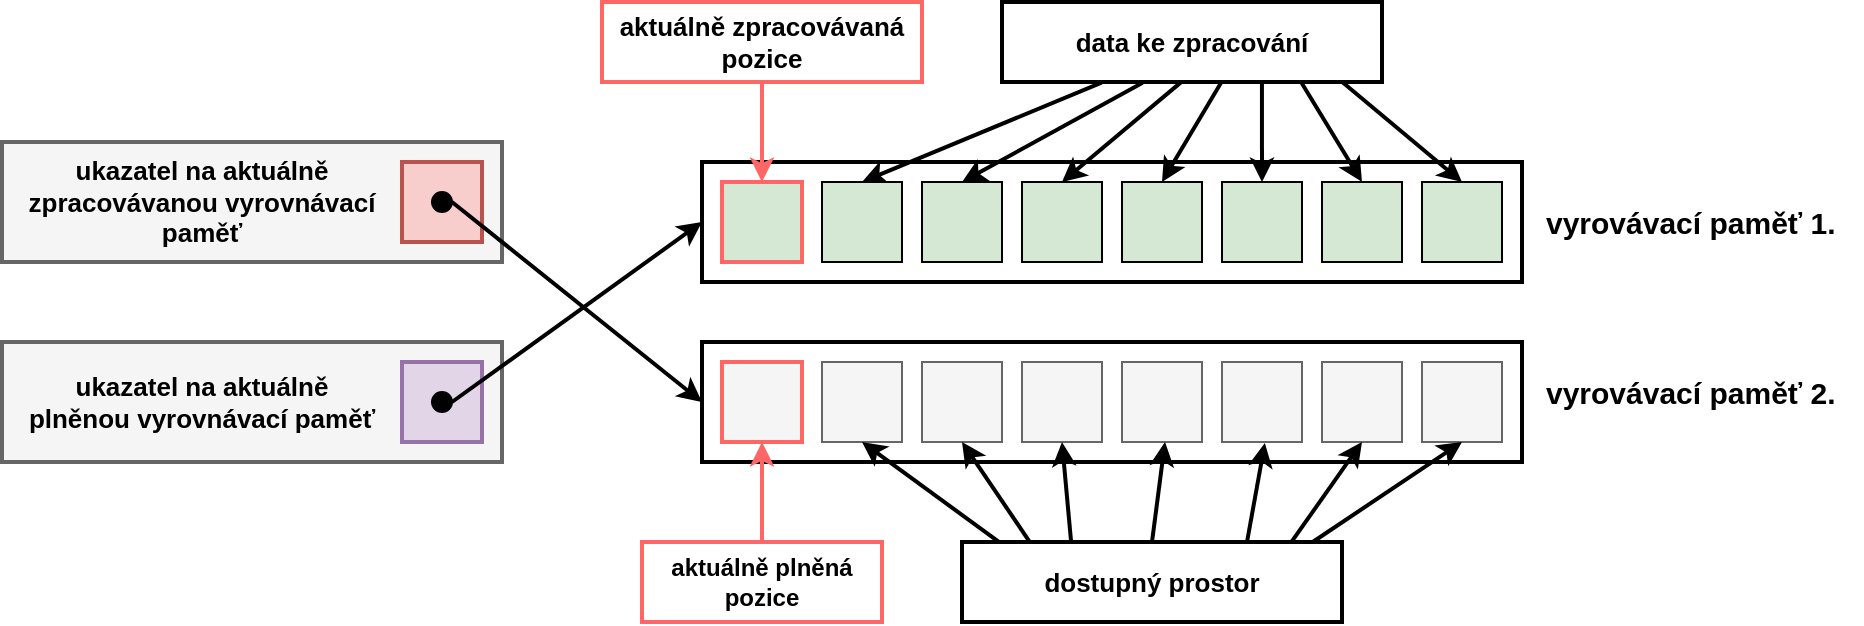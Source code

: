 <mxfile version="26.0.16">
  <diagram name="Page-1" id="JkH_FzBB4lwxhfmTubcu">
    <mxGraphModel dx="1434" dy="836" grid="1" gridSize="10" guides="1" tooltips="1" connect="1" arrows="1" fold="1" page="1" pageScale="1" pageWidth="1169" pageHeight="827" math="0" shadow="0">
      <root>
        <mxCell id="0" />
        <mxCell id="1" parent="0" />
        <mxCell id="BHncRap-kiWOwBSlmbQk-1" value="" style="rounded=0;whiteSpace=wrap;html=1;strokeWidth=2;" vertex="1" parent="1">
          <mxGeometry x="420" y="510" width="410" height="60" as="geometry" />
        </mxCell>
        <mxCell id="BHncRap-kiWOwBSlmbQk-2" value="" style="rounded=0;whiteSpace=wrap;html=1;fillColor=#f5f5f5;strokeColor=#666666;fontColor=#333333;" vertex="1" parent="1">
          <mxGeometry x="630" y="520" width="40" height="40" as="geometry" />
        </mxCell>
        <mxCell id="BHncRap-kiWOwBSlmbQk-3" value="" style="rounded=0;whiteSpace=wrap;html=1;strokeWidth=2;" vertex="1" parent="1">
          <mxGeometry x="420" y="420" width="410" height="60" as="geometry" />
        </mxCell>
        <mxCell id="BHncRap-kiWOwBSlmbQk-4" value="" style="rounded=0;whiteSpace=wrap;html=1;fillColor=#d5e8d4;strokeColor=#000000;" vertex="1" parent="1">
          <mxGeometry x="780" y="430" width="40" height="40" as="geometry" />
        </mxCell>
        <mxCell id="BHncRap-kiWOwBSlmbQk-5" value="" style="rounded=0;whiteSpace=wrap;html=1;fillColor=#d5e8d4;strokeColor=#000000;" vertex="1" parent="1">
          <mxGeometry x="680" y="430" width="40" height="40" as="geometry" />
        </mxCell>
        <mxCell id="BHncRap-kiWOwBSlmbQk-6" value="" style="rounded=0;whiteSpace=wrap;html=1;fillColor=#d5e8d4;strokeColor=#000000;" vertex="1" parent="1">
          <mxGeometry x="730" y="430" width="40" height="40" as="geometry" />
        </mxCell>
        <mxCell id="BHncRap-kiWOwBSlmbQk-7" value="" style="rounded=0;whiteSpace=wrap;html=1;fillColor=#d5e8d4;strokeColor=#000000;" vertex="1" parent="1">
          <mxGeometry x="580" y="430" width="40" height="40" as="geometry" />
        </mxCell>
        <mxCell id="BHncRap-kiWOwBSlmbQk-8" value="" style="rounded=0;whiteSpace=wrap;html=1;fillColor=#d5e8d4;strokeColor=#000000;" vertex="1" parent="1">
          <mxGeometry x="630" y="430" width="40" height="40" as="geometry" />
        </mxCell>
        <mxCell id="BHncRap-kiWOwBSlmbQk-9" value="" style="endArrow=classic;html=1;rounded=0;entryX=0.5;entryY=0;entryDx=0;entryDy=0;fillColor=#f8cecc;strokeColor=#FF6666;exitX=0.5;exitY=1;exitDx=0;exitDy=0;strokeWidth=2;" edge="1" parent="1" source="BHncRap-kiWOwBSlmbQk-46" target="BHncRap-kiWOwBSlmbQk-47">
          <mxGeometry width="50" height="50" relative="1" as="geometry">
            <mxPoint x="250" y="310" as="sourcePoint" />
            <mxPoint x="330" y="370" as="targetPoint" />
          </mxGeometry>
        </mxCell>
        <mxCell id="BHncRap-kiWOwBSlmbQk-10" value="" style="endArrow=classic;html=1;rounded=0;entryX=0.5;entryY=0;entryDx=0;entryDy=0;fillColor=#dae8fc;strokeColor=#000000;exitX=0.262;exitY=1.007;exitDx=0;exitDy=0;exitPerimeter=0;strokeWidth=2;" edge="1" parent="1" source="BHncRap-kiWOwBSlmbQk-15" target="BHncRap-kiWOwBSlmbQk-49">
          <mxGeometry width="50" height="50" relative="1" as="geometry">
            <mxPoint x="560" y="370" as="sourcePoint" />
            <mxPoint x="590" y="480" as="targetPoint" />
          </mxGeometry>
        </mxCell>
        <mxCell id="BHncRap-kiWOwBSlmbQk-11" value="" style="endArrow=classic;html=1;rounded=0;exitX=0.578;exitY=0.997;exitDx=0;exitDy=0;entryX=0.5;entryY=0;entryDx=0;entryDy=0;fillColor=#fff2cc;strokeColor=#000000;exitPerimeter=0;strokeWidth=2;" edge="1" parent="1" source="BHncRap-kiWOwBSlmbQk-15" target="BHncRap-kiWOwBSlmbQk-8">
          <mxGeometry width="50" height="50" relative="1" as="geometry">
            <mxPoint x="680.0" y="370" as="sourcePoint" />
            <mxPoint x="720" y="480" as="targetPoint" />
          </mxGeometry>
        </mxCell>
        <mxCell id="BHncRap-kiWOwBSlmbQk-12" value="" style="endArrow=classic;html=1;rounded=0;exitX=0.684;exitY=1;exitDx=0;exitDy=0;entryX=0.5;entryY=0;entryDx=0;entryDy=0;fillColor=#fff2cc;strokeColor=#000000;exitPerimeter=0;strokeWidth=2;" edge="1" parent="1" source="BHncRap-kiWOwBSlmbQk-15" target="BHncRap-kiWOwBSlmbQk-5">
          <mxGeometry width="50" height="50" relative="1" as="geometry">
            <mxPoint x="701.42" y="371.38" as="sourcePoint" />
            <mxPoint x="720" y="480" as="targetPoint" />
          </mxGeometry>
        </mxCell>
        <mxCell id="BHncRap-kiWOwBSlmbQk-13" value="" style="endArrow=classic;html=1;rounded=0;exitX=0.789;exitY=1.016;exitDx=0;exitDy=0;entryX=0.5;entryY=0;entryDx=0;entryDy=0;fillColor=#fff2cc;strokeColor=#000000;exitPerimeter=0;strokeWidth=2;" edge="1" parent="1" source="BHncRap-kiWOwBSlmbQk-15" target="BHncRap-kiWOwBSlmbQk-6">
          <mxGeometry width="50" height="50" relative="1" as="geometry">
            <mxPoint x="725" y="370" as="sourcePoint" />
            <mxPoint x="710" y="440" as="targetPoint" />
          </mxGeometry>
        </mxCell>
        <mxCell id="BHncRap-kiWOwBSlmbQk-14" value="" style="endArrow=classic;html=1;rounded=0;exitX=0.897;exitY=1.007;exitDx=0;exitDy=0;entryX=0.5;entryY=0;entryDx=0;entryDy=0;fillColor=#fff2cc;strokeColor=#000000;exitPerimeter=0;strokeWidth=2;" edge="1" parent="1" source="BHncRap-kiWOwBSlmbQk-15" target="BHncRap-kiWOwBSlmbQk-4">
          <mxGeometry width="50" height="50" relative="1" as="geometry">
            <mxPoint x="770" y="370" as="sourcePoint" />
            <mxPoint x="760" y="440" as="targetPoint" />
          </mxGeometry>
        </mxCell>
        <mxCell id="BHncRap-kiWOwBSlmbQk-15" value="&lt;b&gt;&lt;font style=&quot;font-size: 13px;&quot;&gt;data ke zpracování&lt;/font&gt;&lt;/b&gt;" style="rounded=0;whiteSpace=wrap;html=1;strokeColor=#000000;strokeWidth=2;" vertex="1" parent="1">
          <mxGeometry x="570" y="340" width="190" height="40" as="geometry" />
        </mxCell>
        <mxCell id="BHncRap-kiWOwBSlmbQk-16" value="" style="rounded=0;whiteSpace=wrap;html=1;fillColor=#f5f5f5;fontColor=#333333;strokeColor=#666666;strokeWidth=2;" vertex="1" parent="1">
          <mxGeometry x="70" y="510" width="250" height="60" as="geometry" />
        </mxCell>
        <mxCell id="BHncRap-kiWOwBSlmbQk-17" value="&lt;b&gt;&lt;font style=&quot;font-size: 13px;&quot;&gt;ukazatel na aktuálně plněnou vyrovnávací paměť&lt;/font&gt;&lt;/b&gt;" style="text;html=1;align=center;verticalAlign=middle;whiteSpace=wrap;rounded=0;" vertex="1" parent="1">
          <mxGeometry x="80" y="510" width="180" height="60" as="geometry" />
        </mxCell>
        <mxCell id="BHncRap-kiWOwBSlmbQk-18" value="" style="rounded=0;whiteSpace=wrap;html=1;fillColor=#e1d5e7;strokeColor=#9673a6;strokeWidth=2;" vertex="1" parent="1">
          <mxGeometry x="270" y="520" width="40" height="40" as="geometry" />
        </mxCell>
        <mxCell id="BHncRap-kiWOwBSlmbQk-19" value="" style="endArrow=classic;html=1;rounded=0;exitX=1;exitY=0.5;exitDx=0;exitDy=0;entryX=0;entryY=0.5;entryDx=0;entryDy=0;strokeWidth=2;" edge="1" parent="1" source="BHncRap-kiWOwBSlmbQk-20" target="BHncRap-kiWOwBSlmbQk-3">
          <mxGeometry width="50" height="50" relative="1" as="geometry">
            <mxPoint x="290" y="560" as="sourcePoint" />
            <mxPoint x="410" y="460" as="targetPoint" />
          </mxGeometry>
        </mxCell>
        <mxCell id="BHncRap-kiWOwBSlmbQk-20" value="" style="ellipse;whiteSpace=wrap;html=1;aspect=fixed;fillColor=#000000;" vertex="1" parent="1">
          <mxGeometry x="285" y="535" width="10" height="10" as="geometry" />
        </mxCell>
        <mxCell id="BHncRap-kiWOwBSlmbQk-21" value="" style="rounded=0;whiteSpace=wrap;html=1;fillColor=#f5f5f5;fontColor=#333333;strokeColor=#666666;strokeWidth=2;" vertex="1" parent="1">
          <mxGeometry x="70" y="410" width="250" height="60" as="geometry" />
        </mxCell>
        <mxCell id="BHncRap-kiWOwBSlmbQk-22" value="&lt;b&gt;&lt;font style=&quot;font-size: 13px;&quot;&gt;ukazatel na aktuálně zpracovávanou vyrovnávací paměť&lt;/font&gt;&lt;/b&gt;" style="text;html=1;align=center;verticalAlign=middle;whiteSpace=wrap;rounded=0;" vertex="1" parent="1">
          <mxGeometry x="80" y="410" width="180" height="60" as="geometry" />
        </mxCell>
        <mxCell id="BHncRap-kiWOwBSlmbQk-23" value="" style="rounded=0;whiteSpace=wrap;html=1;fillColor=#f8cecc;strokeColor=#b85450;strokeWidth=2;" vertex="1" parent="1">
          <mxGeometry x="270" y="420" width="40" height="40" as="geometry" />
        </mxCell>
        <mxCell id="BHncRap-kiWOwBSlmbQk-24" value="" style="ellipse;whiteSpace=wrap;html=1;aspect=fixed;fillColor=#000000;" vertex="1" parent="1">
          <mxGeometry x="285" y="435" width="10" height="10" as="geometry" />
        </mxCell>
        <mxCell id="BHncRap-kiWOwBSlmbQk-25" value="" style="endArrow=classic;html=1;rounded=0;exitX=1;exitY=0.5;exitDx=0;exitDy=0;entryX=0;entryY=0.5;entryDx=0;entryDy=0;strokeWidth=2;" edge="1" parent="1" source="BHncRap-kiWOwBSlmbQk-24" target="BHncRap-kiWOwBSlmbQk-1">
          <mxGeometry width="50" height="50" relative="1" as="geometry">
            <mxPoint x="190" y="470" as="sourcePoint" />
            <mxPoint x="380" y="430" as="targetPoint" />
          </mxGeometry>
        </mxCell>
        <mxCell id="BHncRap-kiWOwBSlmbQk-26" value="" style="rounded=0;whiteSpace=wrap;html=1;fillColor=#f5f5f5;strokeColor=#666666;fontColor=#333333;" vertex="1" parent="1">
          <mxGeometry x="680" y="520" width="40" height="40" as="geometry" />
        </mxCell>
        <mxCell id="BHncRap-kiWOwBSlmbQk-27" value="" style="rounded=0;whiteSpace=wrap;html=1;fillColor=#f5f5f5;strokeColor=#666666;fontColor=#333333;" vertex="1" parent="1">
          <mxGeometry x="730" y="520" width="40" height="40" as="geometry" />
        </mxCell>
        <mxCell id="BHncRap-kiWOwBSlmbQk-28" value="" style="rounded=0;whiteSpace=wrap;html=1;fillColor=#f5f5f5;strokeColor=#666666;fontColor=#333333;" vertex="1" parent="1">
          <mxGeometry x="780" y="520" width="40" height="40" as="geometry" />
        </mxCell>
        <mxCell id="BHncRap-kiWOwBSlmbQk-29" value="" style="endArrow=classic;html=1;rounded=0;entryX=0.5;entryY=1;entryDx=0;entryDy=0;fillColor=#f8cecc;strokeColor=#FF6666;exitX=0.5;exitY=0;exitDx=0;exitDy=0;strokeWidth=2;" edge="1" parent="1" source="BHncRap-kiWOwBSlmbQk-40">
          <mxGeometry width="50" height="50" relative="1" as="geometry">
            <mxPoint x="470" y="620" as="sourcePoint" />
            <mxPoint x="450" y="560" as="targetPoint" />
          </mxGeometry>
        </mxCell>
        <mxCell id="BHncRap-kiWOwBSlmbQk-30" value="" style="rounded=0;whiteSpace=wrap;html=1;strokeWidth=2;" vertex="1" parent="1">
          <mxGeometry x="550" y="610" width="190" height="40" as="geometry" />
        </mxCell>
        <mxCell id="BHncRap-kiWOwBSlmbQk-31" value="&lt;b&gt;&lt;font style=&quot;font-size: 13px;&quot;&gt;dostupný prostor&lt;/font&gt;&lt;/b&gt;" style="text;html=1;align=center;verticalAlign=middle;whiteSpace=wrap;rounded=0;strokeWidth=1;" vertex="1" parent="1">
          <mxGeometry x="550" y="610" width="190" height="40" as="geometry" />
        </mxCell>
        <mxCell id="BHncRap-kiWOwBSlmbQk-32" value="" style="endArrow=classic;html=1;rounded=0;entryX=0.536;entryY=1.013;entryDx=0;entryDy=0;entryPerimeter=0;exitX=0.75;exitY=0;exitDx=0;exitDy=0;strokeWidth=2;" edge="1" parent="1" source="BHncRap-kiWOwBSlmbQk-31" target="BHncRap-kiWOwBSlmbQk-26">
          <mxGeometry width="50" height="50" relative="1" as="geometry">
            <mxPoint x="660" y="650" as="sourcePoint" />
            <mxPoint x="710" y="600" as="targetPoint" />
          </mxGeometry>
        </mxCell>
        <mxCell id="BHncRap-kiWOwBSlmbQk-33" value="" style="endArrow=classic;html=1;rounded=0;entryX=0.5;entryY=1;entryDx=0;entryDy=0;exitX=0.868;exitY=-0.007;exitDx=0;exitDy=0;exitPerimeter=0;strokeWidth=2;" edge="1" parent="1" source="BHncRap-kiWOwBSlmbQk-31" target="BHncRap-kiWOwBSlmbQk-27">
          <mxGeometry width="50" height="50" relative="1" as="geometry">
            <mxPoint x="699" y="630" as="sourcePoint" />
            <mxPoint x="711" y="571" as="targetPoint" />
          </mxGeometry>
        </mxCell>
        <mxCell id="BHncRap-kiWOwBSlmbQk-34" value="" style="endArrow=classic;html=1;rounded=0;exitX=0.923;exitY=0;exitDx=0;exitDy=0;exitPerimeter=0;entryX=0.5;entryY=1;entryDx=0;entryDy=0;strokeWidth=2;" edge="1" parent="1" source="BHncRap-kiWOwBSlmbQk-31" target="BHncRap-kiWOwBSlmbQk-28">
          <mxGeometry width="50" height="50" relative="1" as="geometry">
            <mxPoint x="760" y="630" as="sourcePoint" />
            <mxPoint x="810" y="580" as="targetPoint" />
          </mxGeometry>
        </mxCell>
        <mxCell id="BHncRap-kiWOwBSlmbQk-35" value="" style="rounded=0;whiteSpace=wrap;html=1;fillColor=#f5f5f5;strokeColor=#FF6666;fontColor=#333333;strokeWidth=2;" vertex="1" parent="1">
          <mxGeometry x="430" y="520" width="40" height="40" as="geometry" />
        </mxCell>
        <mxCell id="BHncRap-kiWOwBSlmbQk-36" value="" style="rounded=0;whiteSpace=wrap;html=1;fillColor=#f5f5f5;strokeColor=#666666;fontColor=#333333;" vertex="1" parent="1">
          <mxGeometry x="580" y="520" width="40" height="40" as="geometry" />
        </mxCell>
        <mxCell id="BHncRap-kiWOwBSlmbQk-37" value="" style="rounded=0;whiteSpace=wrap;html=1;fillColor=#f5f5f5;strokeColor=#666666;fontColor=#333333;" vertex="1" parent="1">
          <mxGeometry x="530" y="520" width="40" height="40" as="geometry" />
        </mxCell>
        <mxCell id="BHncRap-kiWOwBSlmbQk-38" value="" style="rounded=0;whiteSpace=wrap;html=1;fillColor=#f5f5f5;strokeColor=#666666;fontColor=#333333;" vertex="1" parent="1">
          <mxGeometry x="480" y="520" width="40" height="40" as="geometry" />
        </mxCell>
        <mxCell id="BHncRap-kiWOwBSlmbQk-39" value="" style="rounded=0;whiteSpace=wrap;html=1;strokeColor=#FF6666;strokeWidth=2;" vertex="1" parent="1">
          <mxGeometry x="390" y="610" width="120" height="40" as="geometry" />
        </mxCell>
        <mxCell id="BHncRap-kiWOwBSlmbQk-40" value="&lt;b&gt;aktuálně plněná&lt;/b&gt;&lt;div&gt;&lt;b&gt;pozice&lt;/b&gt;&lt;/div&gt;" style="text;html=1;align=center;verticalAlign=middle;whiteSpace=wrap;rounded=0;strokeWidth=2;strokeColor=none;" vertex="1" parent="1">
          <mxGeometry x="390" y="610" width="120" height="40" as="geometry" />
        </mxCell>
        <mxCell id="BHncRap-kiWOwBSlmbQk-41" value="" style="endArrow=classic;html=1;rounded=0;entryX=0.5;entryY=1;entryDx=0;entryDy=0;exitX=0.097;exitY=-0.002;exitDx=0;exitDy=0;exitPerimeter=0;strokeWidth=2;" edge="1" parent="1" source="BHncRap-kiWOwBSlmbQk-31" target="BHncRap-kiWOwBSlmbQk-38">
          <mxGeometry width="50" height="50" relative="1" as="geometry">
            <mxPoint x="548.5" y="599" as="sourcePoint" />
            <mxPoint x="551.5" y="550" as="targetPoint" />
          </mxGeometry>
        </mxCell>
        <mxCell id="BHncRap-kiWOwBSlmbQk-42" value="" style="endArrow=classic;html=1;rounded=0;entryX=0.5;entryY=1;entryDx=0;entryDy=0;exitX=0.178;exitY=-0.003;exitDx=0;exitDy=0;exitPerimeter=0;strokeWidth=2;" edge="1" parent="1" source="BHncRap-kiWOwBSlmbQk-31" target="BHncRap-kiWOwBSlmbQk-37">
          <mxGeometry width="50" height="50" relative="1" as="geometry">
            <mxPoint x="580" y="620" as="sourcePoint" />
            <mxPoint x="630" y="570" as="targetPoint" />
          </mxGeometry>
        </mxCell>
        <mxCell id="BHncRap-kiWOwBSlmbQk-43" value="" style="endArrow=classic;html=1;rounded=0;entryX=0.5;entryY=1;entryDx=0;entryDy=0;exitX=0.287;exitY=-0.007;exitDx=0;exitDy=0;exitPerimeter=0;strokeWidth=2;" edge="1" parent="1" source="BHncRap-kiWOwBSlmbQk-31" target="BHncRap-kiWOwBSlmbQk-36">
          <mxGeometry width="50" height="50" relative="1" as="geometry">
            <mxPoint x="580" y="620" as="sourcePoint" />
            <mxPoint x="630" y="570" as="targetPoint" />
          </mxGeometry>
        </mxCell>
        <mxCell id="BHncRap-kiWOwBSlmbQk-44" value="" style="endArrow=classic;html=1;rounded=0;entryX=0.536;entryY=1.013;entryDx=0;entryDy=0;entryPerimeter=0;exitX=0.5;exitY=0;exitDx=0;exitDy=0;strokeWidth=2;" edge="1" parent="1" source="BHncRap-kiWOwBSlmbQk-31">
          <mxGeometry width="50" height="50" relative="1" as="geometry">
            <mxPoint x="648.5" y="609" as="sourcePoint" />
            <mxPoint x="651.5" y="560" as="targetPoint" />
          </mxGeometry>
        </mxCell>
        <mxCell id="BHncRap-kiWOwBSlmbQk-45" value="" style="rounded=0;whiteSpace=wrap;html=1;strokeColor=#FF6666;strokeWidth=2;" vertex="1" parent="1">
          <mxGeometry x="370" y="340" width="160" height="40" as="geometry" />
        </mxCell>
        <mxCell id="BHncRap-kiWOwBSlmbQk-46" value="&lt;b&gt;&lt;font style=&quot;font-size: 13px;&quot;&gt;aktuálně zpracovávaná&lt;/font&gt;&lt;/b&gt;&lt;div&gt;&lt;b&gt;&lt;font style=&quot;font-size: 13px;&quot;&gt;pozice&lt;/font&gt;&lt;/b&gt;&lt;/div&gt;" style="text;html=1;align=center;verticalAlign=middle;whiteSpace=wrap;rounded=0;" vertex="1" parent="1">
          <mxGeometry x="370" y="340" width="160" height="40" as="geometry" />
        </mxCell>
        <mxCell id="BHncRap-kiWOwBSlmbQk-47" value="" style="rounded=0;whiteSpace=wrap;html=1;fillColor=#d5e8d4;strokeColor=#FF6666;strokeWidth=2;" vertex="1" parent="1">
          <mxGeometry x="430" y="430" width="40" height="40" as="geometry" />
        </mxCell>
        <mxCell id="BHncRap-kiWOwBSlmbQk-48" value="" style="rounded=0;whiteSpace=wrap;html=1;fillColor=#d5e8d4;strokeColor=#000000;" vertex="1" parent="1">
          <mxGeometry x="530" y="430" width="40" height="40" as="geometry" />
        </mxCell>
        <mxCell id="BHncRap-kiWOwBSlmbQk-49" value="" style="rounded=0;whiteSpace=wrap;html=1;fillColor=#d5e8d4;strokeColor=#000000;" vertex="1" parent="1">
          <mxGeometry x="480" y="430" width="40" height="40" as="geometry" />
        </mxCell>
        <mxCell id="BHncRap-kiWOwBSlmbQk-50" value="" style="endArrow=classic;html=1;rounded=0;exitX=0.473;exitY=0.995;exitDx=0;exitDy=0;entryX=0.5;entryY=0;entryDx=0;entryDy=0;fillColor=#fff2cc;strokeColor=#000000;exitPerimeter=0;strokeWidth=2;" edge="1" parent="1" source="BHncRap-kiWOwBSlmbQk-15" target="BHncRap-kiWOwBSlmbQk-7">
          <mxGeometry width="50" height="50" relative="1" as="geometry">
            <mxPoint x="660" y="380" as="sourcePoint" />
            <mxPoint x="630" y="430" as="targetPoint" />
          </mxGeometry>
        </mxCell>
        <mxCell id="BHncRap-kiWOwBSlmbQk-51" value="" style="endArrow=classic;html=1;rounded=0;exitX=0.37;exitY=1.009;exitDx=0;exitDy=0;fillColor=#fff2cc;strokeColor=#000000;exitPerimeter=0;entryX=0.5;entryY=0;entryDx=0;entryDy=0;strokeWidth=2;" edge="1" parent="1" source="BHncRap-kiWOwBSlmbQk-15" target="BHncRap-kiWOwBSlmbQk-48">
          <mxGeometry width="50" height="50" relative="1" as="geometry">
            <mxPoint x="610" y="380" as="sourcePoint" />
            <mxPoint x="550" y="430" as="targetPoint" />
          </mxGeometry>
        </mxCell>
        <mxCell id="BHncRap-kiWOwBSlmbQk-52" value="&lt;font style=&quot;font-size: 15px;&quot;&gt;&lt;b style=&quot;&quot;&gt;vyrovávací paměť 1.&lt;/b&gt;&lt;/font&gt;" style="text;html=1;align=left;verticalAlign=middle;whiteSpace=wrap;rounded=0;" vertex="1" parent="1">
          <mxGeometry x="840" y="435" width="160" height="30" as="geometry" />
        </mxCell>
        <mxCell id="BHncRap-kiWOwBSlmbQk-53" value="&lt;font style=&quot;font-size: 15px;&quot;&gt;&lt;b style=&quot;&quot;&gt;vyrovávací paměť 2.&lt;/b&gt;&lt;/font&gt;" style="text;html=1;align=left;verticalAlign=middle;whiteSpace=wrap;rounded=0;" vertex="1" parent="1">
          <mxGeometry x="840" y="520" width="160" height="30" as="geometry" />
        </mxCell>
      </root>
    </mxGraphModel>
  </diagram>
</mxfile>
